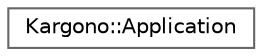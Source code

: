 digraph "Graphical Class Hierarchy"
{
 // LATEX_PDF_SIZE
  bgcolor="transparent";
  edge [fontname=Helvetica,fontsize=10,labelfontname=Helvetica,labelfontsize=10];
  node [fontname=Helvetica,fontsize=10,shape=box,height=0.2,width=0.4];
  rankdir="LR";
  Node0 [id="Node000000",label="Kargono::Application",height=0.2,width=0.4,color="grey40", fillcolor="white", style="filled",URL="$class_kargono_1_1_application.html",tooltip=" "];
}
